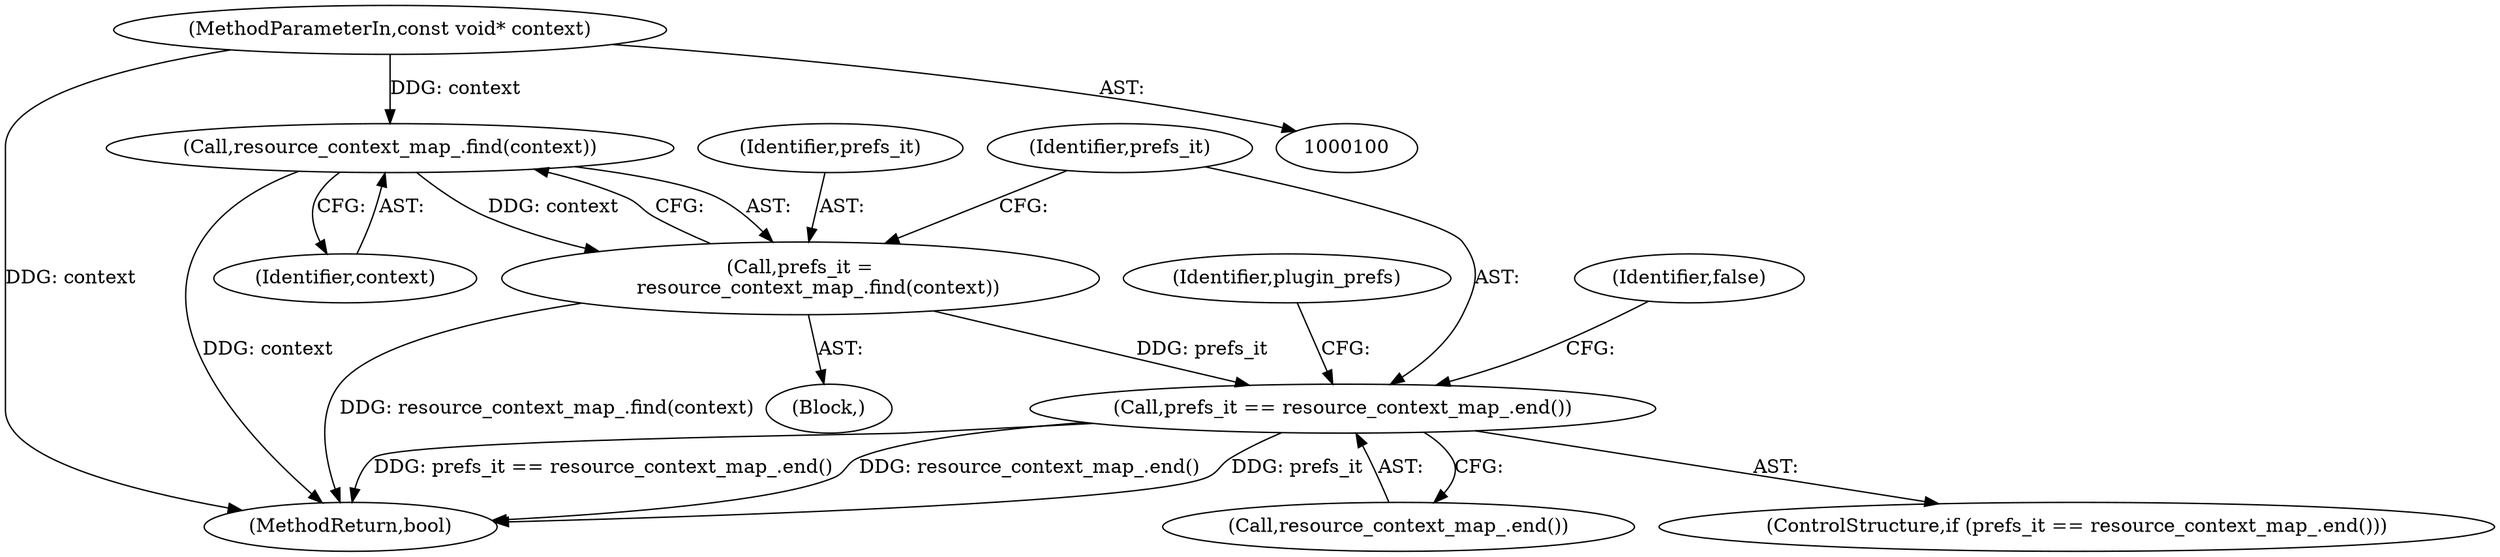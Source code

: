 digraph "0_Chrome_ac8bd041b81e46e4e4fcd5021aaa5499703952e6@pointer" {
"1000103" [label="(MethodParameterIn,const void* context)"];
"1000184" [label="(Call,resource_context_map_.find(context))"];
"1000182" [label="(Call,prefs_it =\n      resource_context_map_.find(context))"];
"1000187" [label="(Call,prefs_it == resource_context_map_.end())"];
"1000253" [label="(MethodReturn,bool)"];
"1000189" [label="(Call,resource_context_map_.end())"];
"1000191" [label="(Identifier,false)"];
"1000185" [label="(Identifier,context)"];
"1000182" [label="(Call,prefs_it =\n      resource_context_map_.find(context))"];
"1000184" [label="(Call,resource_context_map_.find(context))"];
"1000183" [label="(Identifier,prefs_it)"];
"1000107" [label="(Block,)"];
"1000187" [label="(Call,prefs_it == resource_context_map_.end())"];
"1000194" [label="(Identifier,plugin_prefs)"];
"1000186" [label="(ControlStructure,if (prefs_it == resource_context_map_.end()))"];
"1000103" [label="(MethodParameterIn,const void* context)"];
"1000188" [label="(Identifier,prefs_it)"];
"1000103" -> "1000100"  [label="AST: "];
"1000103" -> "1000253"  [label="DDG: context"];
"1000103" -> "1000184"  [label="DDG: context"];
"1000184" -> "1000182"  [label="AST: "];
"1000184" -> "1000185"  [label="CFG: "];
"1000185" -> "1000184"  [label="AST: "];
"1000182" -> "1000184"  [label="CFG: "];
"1000184" -> "1000253"  [label="DDG: context"];
"1000184" -> "1000182"  [label="DDG: context"];
"1000182" -> "1000107"  [label="AST: "];
"1000183" -> "1000182"  [label="AST: "];
"1000188" -> "1000182"  [label="CFG: "];
"1000182" -> "1000253"  [label="DDG: resource_context_map_.find(context)"];
"1000182" -> "1000187"  [label="DDG: prefs_it"];
"1000187" -> "1000186"  [label="AST: "];
"1000187" -> "1000189"  [label="CFG: "];
"1000188" -> "1000187"  [label="AST: "];
"1000189" -> "1000187"  [label="AST: "];
"1000191" -> "1000187"  [label="CFG: "];
"1000194" -> "1000187"  [label="CFG: "];
"1000187" -> "1000253"  [label="DDG: prefs_it"];
"1000187" -> "1000253"  [label="DDG: prefs_it == resource_context_map_.end()"];
"1000187" -> "1000253"  [label="DDG: resource_context_map_.end()"];
}
